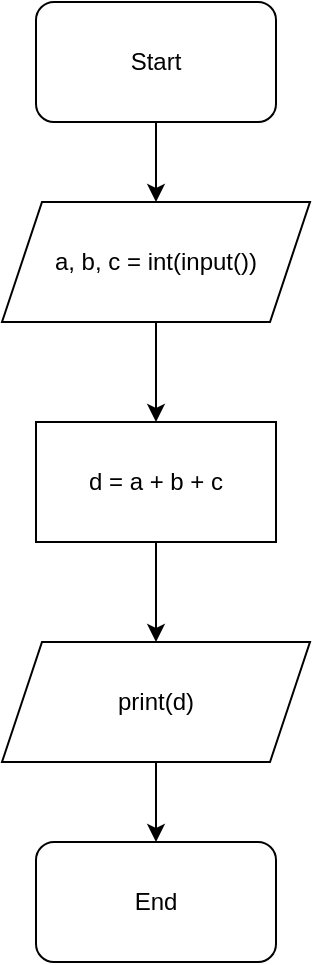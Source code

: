 <mxfile version="13.7.1" type="device"><diagram id="YJTZHVzpwEnB_x18THqE" name="Page-1"><mxGraphModel dx="126" dy="668" grid="1" gridSize="10" guides="1" tooltips="1" connect="1" arrows="1" fold="1" page="1" pageScale="1" pageWidth="827" pageHeight="1169" math="0" shadow="0"><root><mxCell id="0"/><mxCell id="1" parent="0"/><mxCell id="Jxd3XOz4iPeaNV68U3cF-1" value="Start" style="rounded=1;whiteSpace=wrap;html=1;" parent="1" vertex="1"><mxGeometry x="354" y="70" width="120" height="60" as="geometry"/></mxCell><mxCell id="Jxd3XOz4iPeaNV68U3cF-3" value="d = a + b + c" style="rounded=0;whiteSpace=wrap;html=1;" parent="1" vertex="1"><mxGeometry x="354" y="280" width="120" height="60" as="geometry"/></mxCell><mxCell id="Jxd3XOz4iPeaNV68U3cF-6" value="a, b, c = int(input())" style="shape=parallelogram;perimeter=parallelogramPerimeter;whiteSpace=wrap;html=1;fixedSize=1;" parent="1" vertex="1"><mxGeometry x="337" y="170" width="154" height="60" as="geometry"/></mxCell><mxCell id="Jxd3XOz4iPeaNV68U3cF-9" value="" style="endArrow=classic;html=1;shadow=0;entryX=0.5;entryY=0;entryDx=0;entryDy=0;exitX=0.5;exitY=1;exitDx=0;exitDy=0;" parent="1" source="Jxd3XOz4iPeaNV68U3cF-1" target="Jxd3XOz4iPeaNV68U3cF-6" edge="1"><mxGeometry width="50" height="50" relative="1" as="geometry"><mxPoint x="340" y="400" as="sourcePoint"/><mxPoint x="390" y="350" as="targetPoint"/></mxGeometry></mxCell><mxCell id="Jxd3XOz4iPeaNV68U3cF-10" value="" style="endArrow=classic;html=1;shadow=0;exitX=0.5;exitY=1;exitDx=0;exitDy=0;entryX=0.5;entryY=0;entryDx=0;entryDy=0;" parent="1" source="Jxd3XOz4iPeaNV68U3cF-6" target="Jxd3XOz4iPeaNV68U3cF-3" edge="1"><mxGeometry width="50" height="50" relative="1" as="geometry"><mxPoint x="340" y="400" as="sourcePoint"/><mxPoint x="390" y="350" as="targetPoint"/></mxGeometry></mxCell><mxCell id="Jxd3XOz4iPeaNV68U3cF-12" value="print(d)" style="shape=parallelogram;perimeter=parallelogramPerimeter;whiteSpace=wrap;html=1;fixedSize=1;" parent="1" vertex="1"><mxGeometry x="337" y="390" width="154" height="60" as="geometry"/></mxCell><mxCell id="Jxd3XOz4iPeaNV68U3cF-14" value="" style="endArrow=classic;html=1;shadow=0;entryX=0.5;entryY=0;entryDx=0;entryDy=0;exitX=0.5;exitY=1;exitDx=0;exitDy=0;" parent="1" source="Jxd3XOz4iPeaNV68U3cF-3" target="Jxd3XOz4iPeaNV68U3cF-12" edge="1"><mxGeometry width="50" height="50" relative="1" as="geometry"><mxPoint x="340" y="400" as="sourcePoint"/><mxPoint x="390" y="350" as="targetPoint"/></mxGeometry></mxCell><mxCell id="Jxd3XOz4iPeaNV68U3cF-15" value="" style="endArrow=classic;html=1;shadow=0;entryX=0.5;entryY=0;entryDx=0;entryDy=0;exitX=0.5;exitY=1;exitDx=0;exitDy=0;" parent="1" edge="1"><mxGeometry width="50" height="50" relative="1" as="geometry"><mxPoint x="414" y="450" as="sourcePoint"/><mxPoint x="414" y="490" as="targetPoint"/></mxGeometry></mxCell><mxCell id="Jxd3XOz4iPeaNV68U3cF-16" value="End" style="rounded=1;whiteSpace=wrap;html=1;" parent="1" vertex="1"><mxGeometry x="354" y="490" width="120" height="60" as="geometry"/></mxCell></root></mxGraphModel></diagram></mxfile>